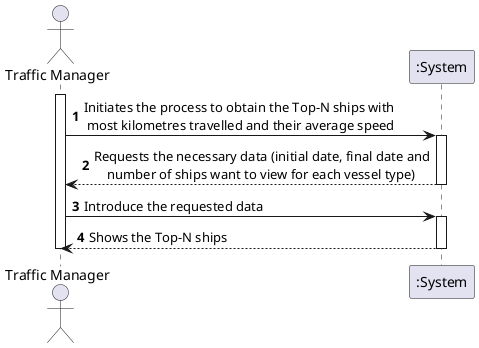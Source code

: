 @startuml
'https://plantuml.com/sequence-diagram

autonumber
actor "Traffic Manager" as TM

activate TM
TM -> ":System" : Initiates the process to obtain the Top-N ships with\n most kilometres travelled and their average speed
activate ":System"
":System" --> TM : Requests the necessary data (initial date, final date and\n    number of ships want to view for each vessel type)
deactivate ":System"
TM -> ":System" : Introduce the requested data
activate ":System"
":System" --> TM : Shows the Top-N ships
deactivate ":System"

deactivate TM


@enduml